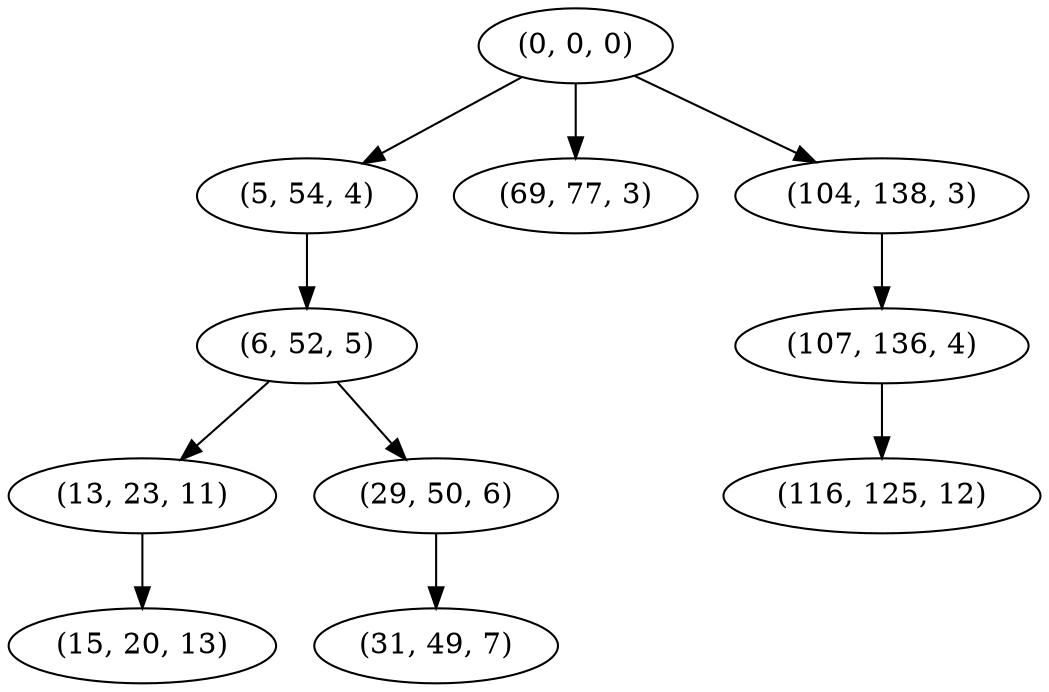 digraph tree {
    "(0, 0, 0)";
    "(5, 54, 4)";
    "(6, 52, 5)";
    "(13, 23, 11)";
    "(15, 20, 13)";
    "(29, 50, 6)";
    "(31, 49, 7)";
    "(69, 77, 3)";
    "(104, 138, 3)";
    "(107, 136, 4)";
    "(116, 125, 12)";
    "(0, 0, 0)" -> "(5, 54, 4)";
    "(0, 0, 0)" -> "(69, 77, 3)";
    "(0, 0, 0)" -> "(104, 138, 3)";
    "(5, 54, 4)" -> "(6, 52, 5)";
    "(6, 52, 5)" -> "(13, 23, 11)";
    "(6, 52, 5)" -> "(29, 50, 6)";
    "(13, 23, 11)" -> "(15, 20, 13)";
    "(29, 50, 6)" -> "(31, 49, 7)";
    "(104, 138, 3)" -> "(107, 136, 4)";
    "(107, 136, 4)" -> "(116, 125, 12)";
}
